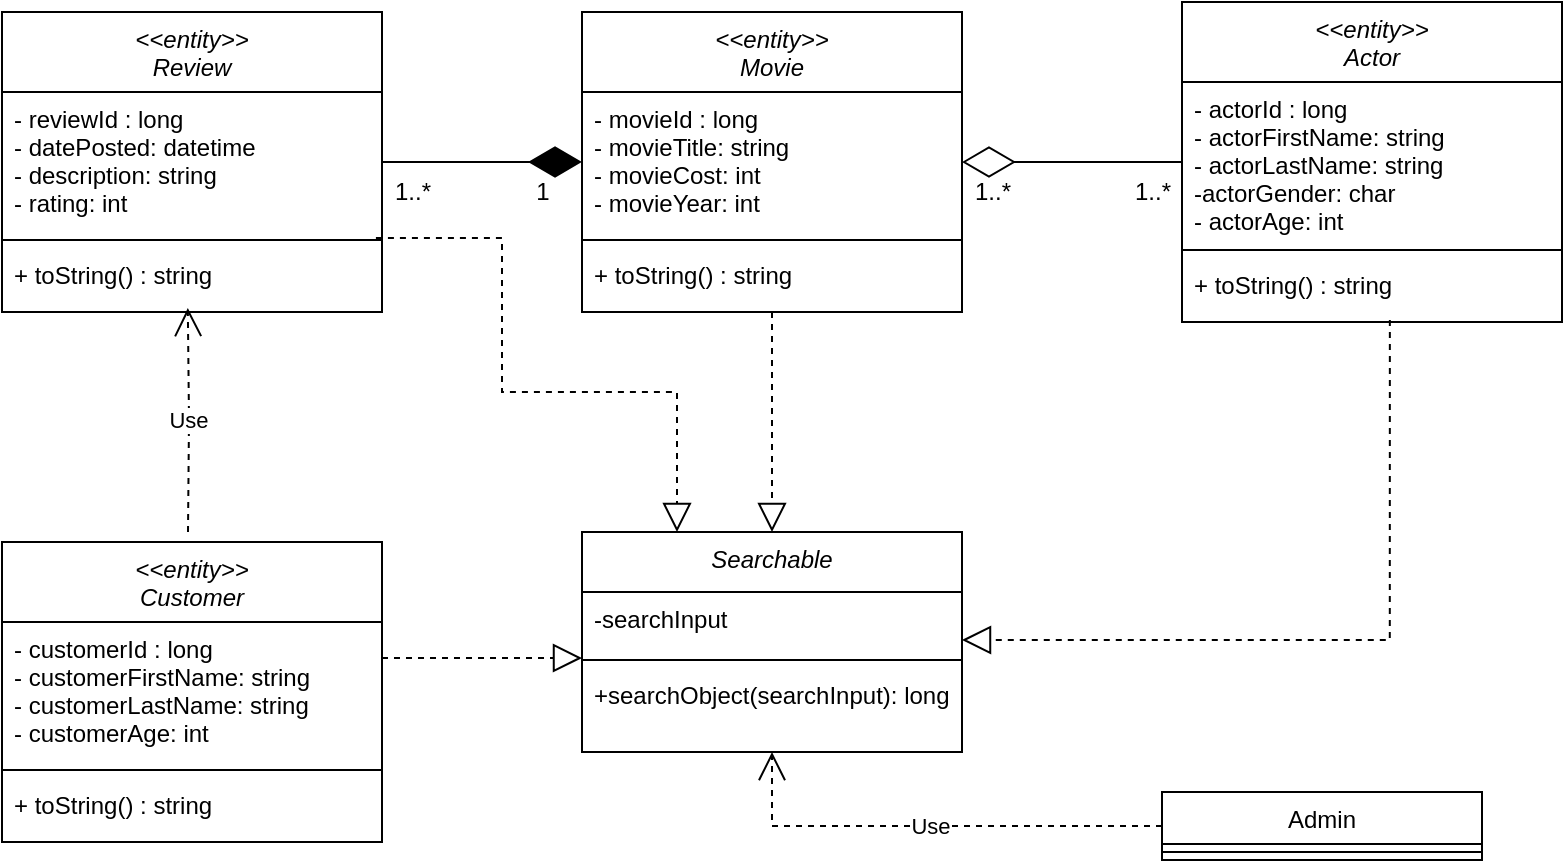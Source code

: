 <mxfile version="14.6.10" type="device"><diagram id="C5RBs43oDa-KdzZeNtuy" name="Page-1"><mxGraphModel dx="1298" dy="698" grid="1" gridSize="10" guides="1" tooltips="1" connect="1" arrows="1" fold="1" page="1" pageScale="1" pageWidth="827" pageHeight="1169" math="0" shadow="0"><root><mxCell id="WIyWlLk6GJQsqaUBKTNV-0"/><mxCell id="WIyWlLk6GJQsqaUBKTNV-1" parent="WIyWlLk6GJQsqaUBKTNV-0"/><mxCell id="zkfFHV4jXpPFQw0GAbJ--0" value="&lt;&lt;entity&gt;&gt;&#10;Movie" style="swimlane;fontStyle=2;align=center;verticalAlign=top;childLayout=stackLayout;horizontal=1;startSize=40;horizontalStack=0;resizeParent=1;resizeLast=0;collapsible=1;marginBottom=0;rounded=0;shadow=0;strokeWidth=1;" parent="WIyWlLk6GJQsqaUBKTNV-1" vertex="1"><mxGeometry x="310" y="170" width="190" height="150" as="geometry"><mxRectangle x="230" y="140" width="160" height="26" as="alternateBounds"/></mxGeometry></mxCell><mxCell id="zkfFHV4jXpPFQw0GAbJ--1" value="- movieId : long&#10;- movieTitle: string&#10;- movieCost: int&#10;- movieYear: int" style="text;align=left;verticalAlign=top;spacingLeft=4;spacingRight=4;overflow=hidden;rotatable=0;points=[[0,0.5],[1,0.5]];portConstraint=eastwest;" parent="zkfFHV4jXpPFQw0GAbJ--0" vertex="1"><mxGeometry y="40" width="190" height="70" as="geometry"/></mxCell><mxCell id="zkfFHV4jXpPFQw0GAbJ--4" value="" style="line;html=1;strokeWidth=1;align=left;verticalAlign=middle;spacingTop=-1;spacingLeft=3;spacingRight=3;rotatable=0;labelPosition=right;points=[];portConstraint=eastwest;" parent="zkfFHV4jXpPFQw0GAbJ--0" vertex="1"><mxGeometry y="110" width="190" height="8" as="geometry"/></mxCell><mxCell id="zkfFHV4jXpPFQw0GAbJ--5" value="+ toString() : string" style="text;align=left;verticalAlign=top;spacingLeft=4;spacingRight=4;overflow=hidden;rotatable=0;points=[[0,0.5],[1,0.5]];portConstraint=eastwest;" parent="zkfFHV4jXpPFQw0GAbJ--0" vertex="1"><mxGeometry y="118" width="190" height="30" as="geometry"/></mxCell><mxCell id="6AhisNnIlFW8CPcQB5Jd-1" value="&lt;&lt;entity&gt;&gt;&#10;Review" style="swimlane;fontStyle=2;align=center;verticalAlign=top;childLayout=stackLayout;horizontal=1;startSize=40;horizontalStack=0;resizeParent=1;resizeLast=0;collapsible=1;marginBottom=0;rounded=0;shadow=0;strokeWidth=1;" vertex="1" parent="WIyWlLk6GJQsqaUBKTNV-1"><mxGeometry x="20" y="170" width="190" height="150" as="geometry"><mxRectangle x="230" y="140" width="160" height="26" as="alternateBounds"/></mxGeometry></mxCell><mxCell id="6AhisNnIlFW8CPcQB5Jd-2" value="- reviewId : long&#10;- datePosted: datetime&#10;- description: string&#10;- rating: int" style="text;align=left;verticalAlign=top;spacingLeft=4;spacingRight=4;overflow=hidden;rotatable=0;points=[[0,0.5],[1,0.5]];portConstraint=eastwest;" vertex="1" parent="6AhisNnIlFW8CPcQB5Jd-1"><mxGeometry y="40" width="190" height="70" as="geometry"/></mxCell><mxCell id="6AhisNnIlFW8CPcQB5Jd-3" value="" style="line;html=1;strokeWidth=1;align=left;verticalAlign=middle;spacingTop=-1;spacingLeft=3;spacingRight=3;rotatable=0;labelPosition=right;points=[];portConstraint=eastwest;" vertex="1" parent="6AhisNnIlFW8CPcQB5Jd-1"><mxGeometry y="110" width="190" height="8" as="geometry"/></mxCell><mxCell id="6AhisNnIlFW8CPcQB5Jd-4" value="+ toString() : string" style="text;align=left;verticalAlign=top;spacingLeft=4;spacingRight=4;overflow=hidden;rotatable=0;points=[[0,0.5],[1,0.5]];portConstraint=eastwest;" vertex="1" parent="6AhisNnIlFW8CPcQB5Jd-1"><mxGeometry y="118" width="190" height="30" as="geometry"/></mxCell><mxCell id="6AhisNnIlFW8CPcQB5Jd-5" value="&lt;&lt;entity&gt;&gt;&#10;Customer" style="swimlane;fontStyle=2;align=center;verticalAlign=top;childLayout=stackLayout;horizontal=1;startSize=40;horizontalStack=0;resizeParent=1;resizeLast=0;collapsible=1;marginBottom=0;rounded=0;shadow=0;strokeWidth=1;" vertex="1" parent="WIyWlLk6GJQsqaUBKTNV-1"><mxGeometry x="20" y="435" width="190" height="150" as="geometry"><mxRectangle x="230" y="140" width="160" height="26" as="alternateBounds"/></mxGeometry></mxCell><mxCell id="6AhisNnIlFW8CPcQB5Jd-6" value="- customerId : long&#10;- customerFirstName: string&#10;- customerLastName: string&#10;- customerAge: int" style="text;align=left;verticalAlign=top;spacingLeft=4;spacingRight=4;overflow=hidden;rotatable=0;points=[[0,0.5],[1,0.5]];portConstraint=eastwest;" vertex="1" parent="6AhisNnIlFW8CPcQB5Jd-5"><mxGeometry y="40" width="190" height="70" as="geometry"/></mxCell><mxCell id="6AhisNnIlFW8CPcQB5Jd-7" value="" style="line;html=1;strokeWidth=1;align=left;verticalAlign=middle;spacingTop=-1;spacingLeft=3;spacingRight=3;rotatable=0;labelPosition=right;points=[];portConstraint=eastwest;" vertex="1" parent="6AhisNnIlFW8CPcQB5Jd-5"><mxGeometry y="110" width="190" height="8" as="geometry"/></mxCell><mxCell id="6AhisNnIlFW8CPcQB5Jd-8" value="+ toString() : string" style="text;align=left;verticalAlign=top;spacingLeft=4;spacingRight=4;overflow=hidden;rotatable=0;points=[[0,0.5],[1,0.5]];portConstraint=eastwest;" vertex="1" parent="6AhisNnIlFW8CPcQB5Jd-5"><mxGeometry y="118" width="190" height="30" as="geometry"/></mxCell><mxCell id="6AhisNnIlFW8CPcQB5Jd-9" value="&lt;&lt;entity&gt;&gt;&#10;Actor" style="swimlane;fontStyle=2;align=center;verticalAlign=top;childLayout=stackLayout;horizontal=1;startSize=40;horizontalStack=0;resizeParent=1;resizeLast=0;collapsible=1;marginBottom=0;rounded=0;shadow=0;strokeWidth=1;" vertex="1" parent="WIyWlLk6GJQsqaUBKTNV-1"><mxGeometry x="610" y="165" width="190" height="160" as="geometry"><mxRectangle x="230" y="140" width="160" height="26" as="alternateBounds"/></mxGeometry></mxCell><mxCell id="6AhisNnIlFW8CPcQB5Jd-10" value="- actorId : long&#10;- actorFirstName: string&#10;- actorLastName: string&#10;-actorGender: char&#10;- actorAge: int" style="text;align=left;verticalAlign=top;spacingLeft=4;spacingRight=4;overflow=hidden;rotatable=0;points=[[0,0.5],[1,0.5]];portConstraint=eastwest;" vertex="1" parent="6AhisNnIlFW8CPcQB5Jd-9"><mxGeometry y="40" width="190" height="80" as="geometry"/></mxCell><mxCell id="6AhisNnIlFW8CPcQB5Jd-11" value="" style="line;html=1;strokeWidth=1;align=left;verticalAlign=middle;spacingTop=-1;spacingLeft=3;spacingRight=3;rotatable=0;labelPosition=right;points=[];portConstraint=eastwest;" vertex="1" parent="6AhisNnIlFW8CPcQB5Jd-9"><mxGeometry y="120" width="190" height="8" as="geometry"/></mxCell><mxCell id="6AhisNnIlFW8CPcQB5Jd-12" value="+ toString() : string" style="text;align=left;verticalAlign=top;spacingLeft=4;spacingRight=4;overflow=hidden;rotatable=0;points=[[0,0.5],[1,0.5]];portConstraint=eastwest;" vertex="1" parent="6AhisNnIlFW8CPcQB5Jd-9"><mxGeometry y="128" width="190" height="32" as="geometry"/></mxCell><mxCell id="6AhisNnIlFW8CPcQB5Jd-13" value="Searchable" style="swimlane;fontStyle=2;align=center;verticalAlign=top;childLayout=stackLayout;horizontal=1;startSize=30;horizontalStack=0;resizeParent=1;resizeLast=0;collapsible=1;marginBottom=0;rounded=0;shadow=0;strokeWidth=1;" vertex="1" parent="WIyWlLk6GJQsqaUBKTNV-1"><mxGeometry x="310" y="430" width="190" height="110" as="geometry"><mxRectangle x="230" y="140" width="160" height="26" as="alternateBounds"/></mxGeometry></mxCell><mxCell id="6AhisNnIlFW8CPcQB5Jd-14" value="-searchInput" style="text;align=left;verticalAlign=top;spacingLeft=4;spacingRight=4;overflow=hidden;rotatable=0;points=[[0,0.5],[1,0.5]];portConstraint=eastwest;" vertex="1" parent="6AhisNnIlFW8CPcQB5Jd-13"><mxGeometry y="30" width="190" height="30" as="geometry"/></mxCell><mxCell id="6AhisNnIlFW8CPcQB5Jd-15" value="" style="line;html=1;strokeWidth=1;align=left;verticalAlign=middle;spacingTop=-1;spacingLeft=3;spacingRight=3;rotatable=0;labelPosition=right;points=[];portConstraint=eastwest;" vertex="1" parent="6AhisNnIlFW8CPcQB5Jd-13"><mxGeometry y="60" width="190" height="8" as="geometry"/></mxCell><mxCell id="6AhisNnIlFW8CPcQB5Jd-16" value="+searchObject(searchInput): long" style="text;align=left;verticalAlign=top;spacingLeft=4;spacingRight=4;overflow=hidden;rotatable=0;points=[[0,0.5],[1,0.5]];portConstraint=eastwest;" vertex="1" parent="6AhisNnIlFW8CPcQB5Jd-13"><mxGeometry y="68" width="190" height="30" as="geometry"/></mxCell><mxCell id="6AhisNnIlFW8CPcQB5Jd-18" value="" style="endArrow=diamondThin;endFill=0;endSize=24;html=1;rounded=0;edgeStyle=orthogonalEdgeStyle;entryX=1;entryY=0.5;entryDx=0;entryDy=0;exitX=0;exitY=0.5;exitDx=0;exitDy=0;" edge="1" parent="WIyWlLk6GJQsqaUBKTNV-1" source="6AhisNnIlFW8CPcQB5Jd-10" target="zkfFHV4jXpPFQw0GAbJ--1"><mxGeometry width="160" relative="1" as="geometry"><mxPoint x="80" y="340" as="sourcePoint"/><mxPoint x="240" y="340" as="targetPoint"/></mxGeometry></mxCell><mxCell id="6AhisNnIlFW8CPcQB5Jd-19" value="1..*" style="text;html=1;align=center;verticalAlign=middle;resizable=0;points=[];autosize=1;strokeColor=none;" vertex="1" parent="WIyWlLk6GJQsqaUBKTNV-1"><mxGeometry x="500" y="250" width="30" height="20" as="geometry"/></mxCell><mxCell id="6AhisNnIlFW8CPcQB5Jd-20" value="1..*" style="text;html=1;align=center;verticalAlign=middle;resizable=0;points=[];autosize=1;strokeColor=none;" vertex="1" parent="WIyWlLk6GJQsqaUBKTNV-1"><mxGeometry x="580" y="250" width="30" height="20" as="geometry"/></mxCell><mxCell id="6AhisNnIlFW8CPcQB5Jd-23" value="" style="endArrow=diamondThin;endFill=1;endSize=24;html=1;rounded=0;edgeStyle=orthogonalEdgeStyle;entryX=0;entryY=0.5;entryDx=0;entryDy=0;exitX=1;exitY=0.5;exitDx=0;exitDy=0;" edge="1" parent="WIyWlLk6GJQsqaUBKTNV-1" source="6AhisNnIlFW8CPcQB5Jd-2" target="zkfFHV4jXpPFQw0GAbJ--1"><mxGeometry width="160" relative="1" as="geometry"><mxPoint x="130" y="450" as="sourcePoint"/><mxPoint x="300" y="250" as="targetPoint"/></mxGeometry></mxCell><mxCell id="6AhisNnIlFW8CPcQB5Jd-25" value="1..*" style="text;html=1;align=center;verticalAlign=middle;resizable=0;points=[];autosize=1;strokeColor=none;" vertex="1" parent="WIyWlLk6GJQsqaUBKTNV-1"><mxGeometry x="210" y="250" width="30" height="20" as="geometry"/></mxCell><mxCell id="6AhisNnIlFW8CPcQB5Jd-26" value="1" style="text;html=1;align=center;verticalAlign=middle;resizable=0;points=[];autosize=1;strokeColor=none;" vertex="1" parent="WIyWlLk6GJQsqaUBKTNV-1"><mxGeometry x="280" y="250" width="20" height="20" as="geometry"/></mxCell><mxCell id="6AhisNnIlFW8CPcQB5Jd-34" value="" style="endArrow=block;dashed=1;endFill=0;endSize=12;html=1;rounded=0;edgeStyle=orthogonalEdgeStyle;exitX=0.984;exitY=1.043;exitDx=0;exitDy=0;exitPerimeter=0;entryX=0.25;entryY=0;entryDx=0;entryDy=0;" edge="1" parent="WIyWlLk6GJQsqaUBKTNV-1" source="6AhisNnIlFW8CPcQB5Jd-2" target="6AhisNnIlFW8CPcQB5Jd-13"><mxGeometry width="160" relative="1" as="geometry"><mxPoint x="160" y="360" as="sourcePoint"/><mxPoint x="320" y="360" as="targetPoint"/><Array as="points"><mxPoint x="270" y="283"/><mxPoint x="270" y="360"/><mxPoint x="358" y="360"/></Array></mxGeometry></mxCell><mxCell id="6AhisNnIlFW8CPcQB5Jd-35" value="" style="endArrow=block;dashed=1;endFill=0;endSize=12;html=1;rounded=0;edgeStyle=orthogonalEdgeStyle;exitX=0.5;exitY=1;exitDx=0;exitDy=0;entryX=0.5;entryY=0;entryDx=0;entryDy=0;" edge="1" parent="WIyWlLk6GJQsqaUBKTNV-1" source="zkfFHV4jXpPFQw0GAbJ--0" target="6AhisNnIlFW8CPcQB5Jd-13"><mxGeometry width="160" relative="1" as="geometry"><mxPoint x="216.96" y="293.01" as="sourcePoint"/><mxPoint x="319.05" y="466.01" as="targetPoint"/></mxGeometry></mxCell><mxCell id="6AhisNnIlFW8CPcQB5Jd-36" value="" style="endArrow=block;dashed=1;endFill=0;endSize=12;html=1;rounded=0;edgeStyle=orthogonalEdgeStyle;exitX=0.547;exitY=0.969;exitDx=0;exitDy=0;entryX=1;entryY=0.8;entryDx=0;entryDy=0;exitPerimeter=0;entryPerimeter=0;" edge="1" parent="WIyWlLk6GJQsqaUBKTNV-1" source="6AhisNnIlFW8CPcQB5Jd-12" target="6AhisNnIlFW8CPcQB5Jd-14"><mxGeometry width="160" relative="1" as="geometry"><mxPoint x="415" y="330" as="sourcePoint"/><mxPoint x="415" y="440" as="targetPoint"/></mxGeometry></mxCell><mxCell id="6AhisNnIlFW8CPcQB5Jd-37" value="" style="endArrow=block;dashed=1;endFill=0;endSize=12;html=1;rounded=0;edgeStyle=orthogonalEdgeStyle;exitX=1;exitY=0.257;exitDx=0;exitDy=0;exitPerimeter=0;" edge="1" parent="WIyWlLk6GJQsqaUBKTNV-1" source="6AhisNnIlFW8CPcQB5Jd-6"><mxGeometry width="160" relative="1" as="geometry"><mxPoint x="415" y="330" as="sourcePoint"/><mxPoint x="310" y="493" as="targetPoint"/></mxGeometry></mxCell><mxCell id="6AhisNnIlFW8CPcQB5Jd-39" value="Use" style="endArrow=open;endSize=12;dashed=1;html=1;rounded=0;edgeStyle=orthogonalEdgeStyle;entryX=0.489;entryY=1;entryDx=0;entryDy=0;entryPerimeter=0;" edge="1" parent="WIyWlLk6GJQsqaUBKTNV-1" target="6AhisNnIlFW8CPcQB5Jd-4"><mxGeometry width="160" relative="1" as="geometry"><mxPoint x="113" y="430" as="sourcePoint"/><mxPoint x="440" y="410" as="targetPoint"/></mxGeometry></mxCell><mxCell id="6AhisNnIlFW8CPcQB5Jd-40" value="Admin" style="swimlane;fontStyle=0;align=center;verticalAlign=top;childLayout=stackLayout;horizontal=1;startSize=26;horizontalStack=0;resizeParent=1;resizeParentMax=0;resizeLast=0;collapsible=1;marginBottom=0;" vertex="1" parent="WIyWlLk6GJQsqaUBKTNV-1"><mxGeometry x="600" y="560" width="160" height="34" as="geometry"/></mxCell><mxCell id="6AhisNnIlFW8CPcQB5Jd-42" value="" style="line;strokeWidth=1;fillColor=none;align=left;verticalAlign=middle;spacingTop=-1;spacingLeft=3;spacingRight=3;rotatable=0;labelPosition=right;points=[];portConstraint=eastwest;" vertex="1" parent="6AhisNnIlFW8CPcQB5Jd-40"><mxGeometry y="26" width="160" height="8" as="geometry"/></mxCell><mxCell id="6AhisNnIlFW8CPcQB5Jd-44" value="Use" style="endArrow=open;endSize=12;dashed=1;html=1;rounded=0;edgeStyle=orthogonalEdgeStyle;entryX=0.5;entryY=1;entryDx=0;entryDy=0;exitX=0;exitY=0.5;exitDx=0;exitDy=0;" edge="1" parent="WIyWlLk6GJQsqaUBKTNV-1" source="6AhisNnIlFW8CPcQB5Jd-40" target="6AhisNnIlFW8CPcQB5Jd-13"><mxGeometry width="160" relative="1" as="geometry"><mxPoint x="123" y="440" as="sourcePoint"/><mxPoint x="122.91" y="328" as="targetPoint"/></mxGeometry></mxCell></root></mxGraphModel></diagram></mxfile>